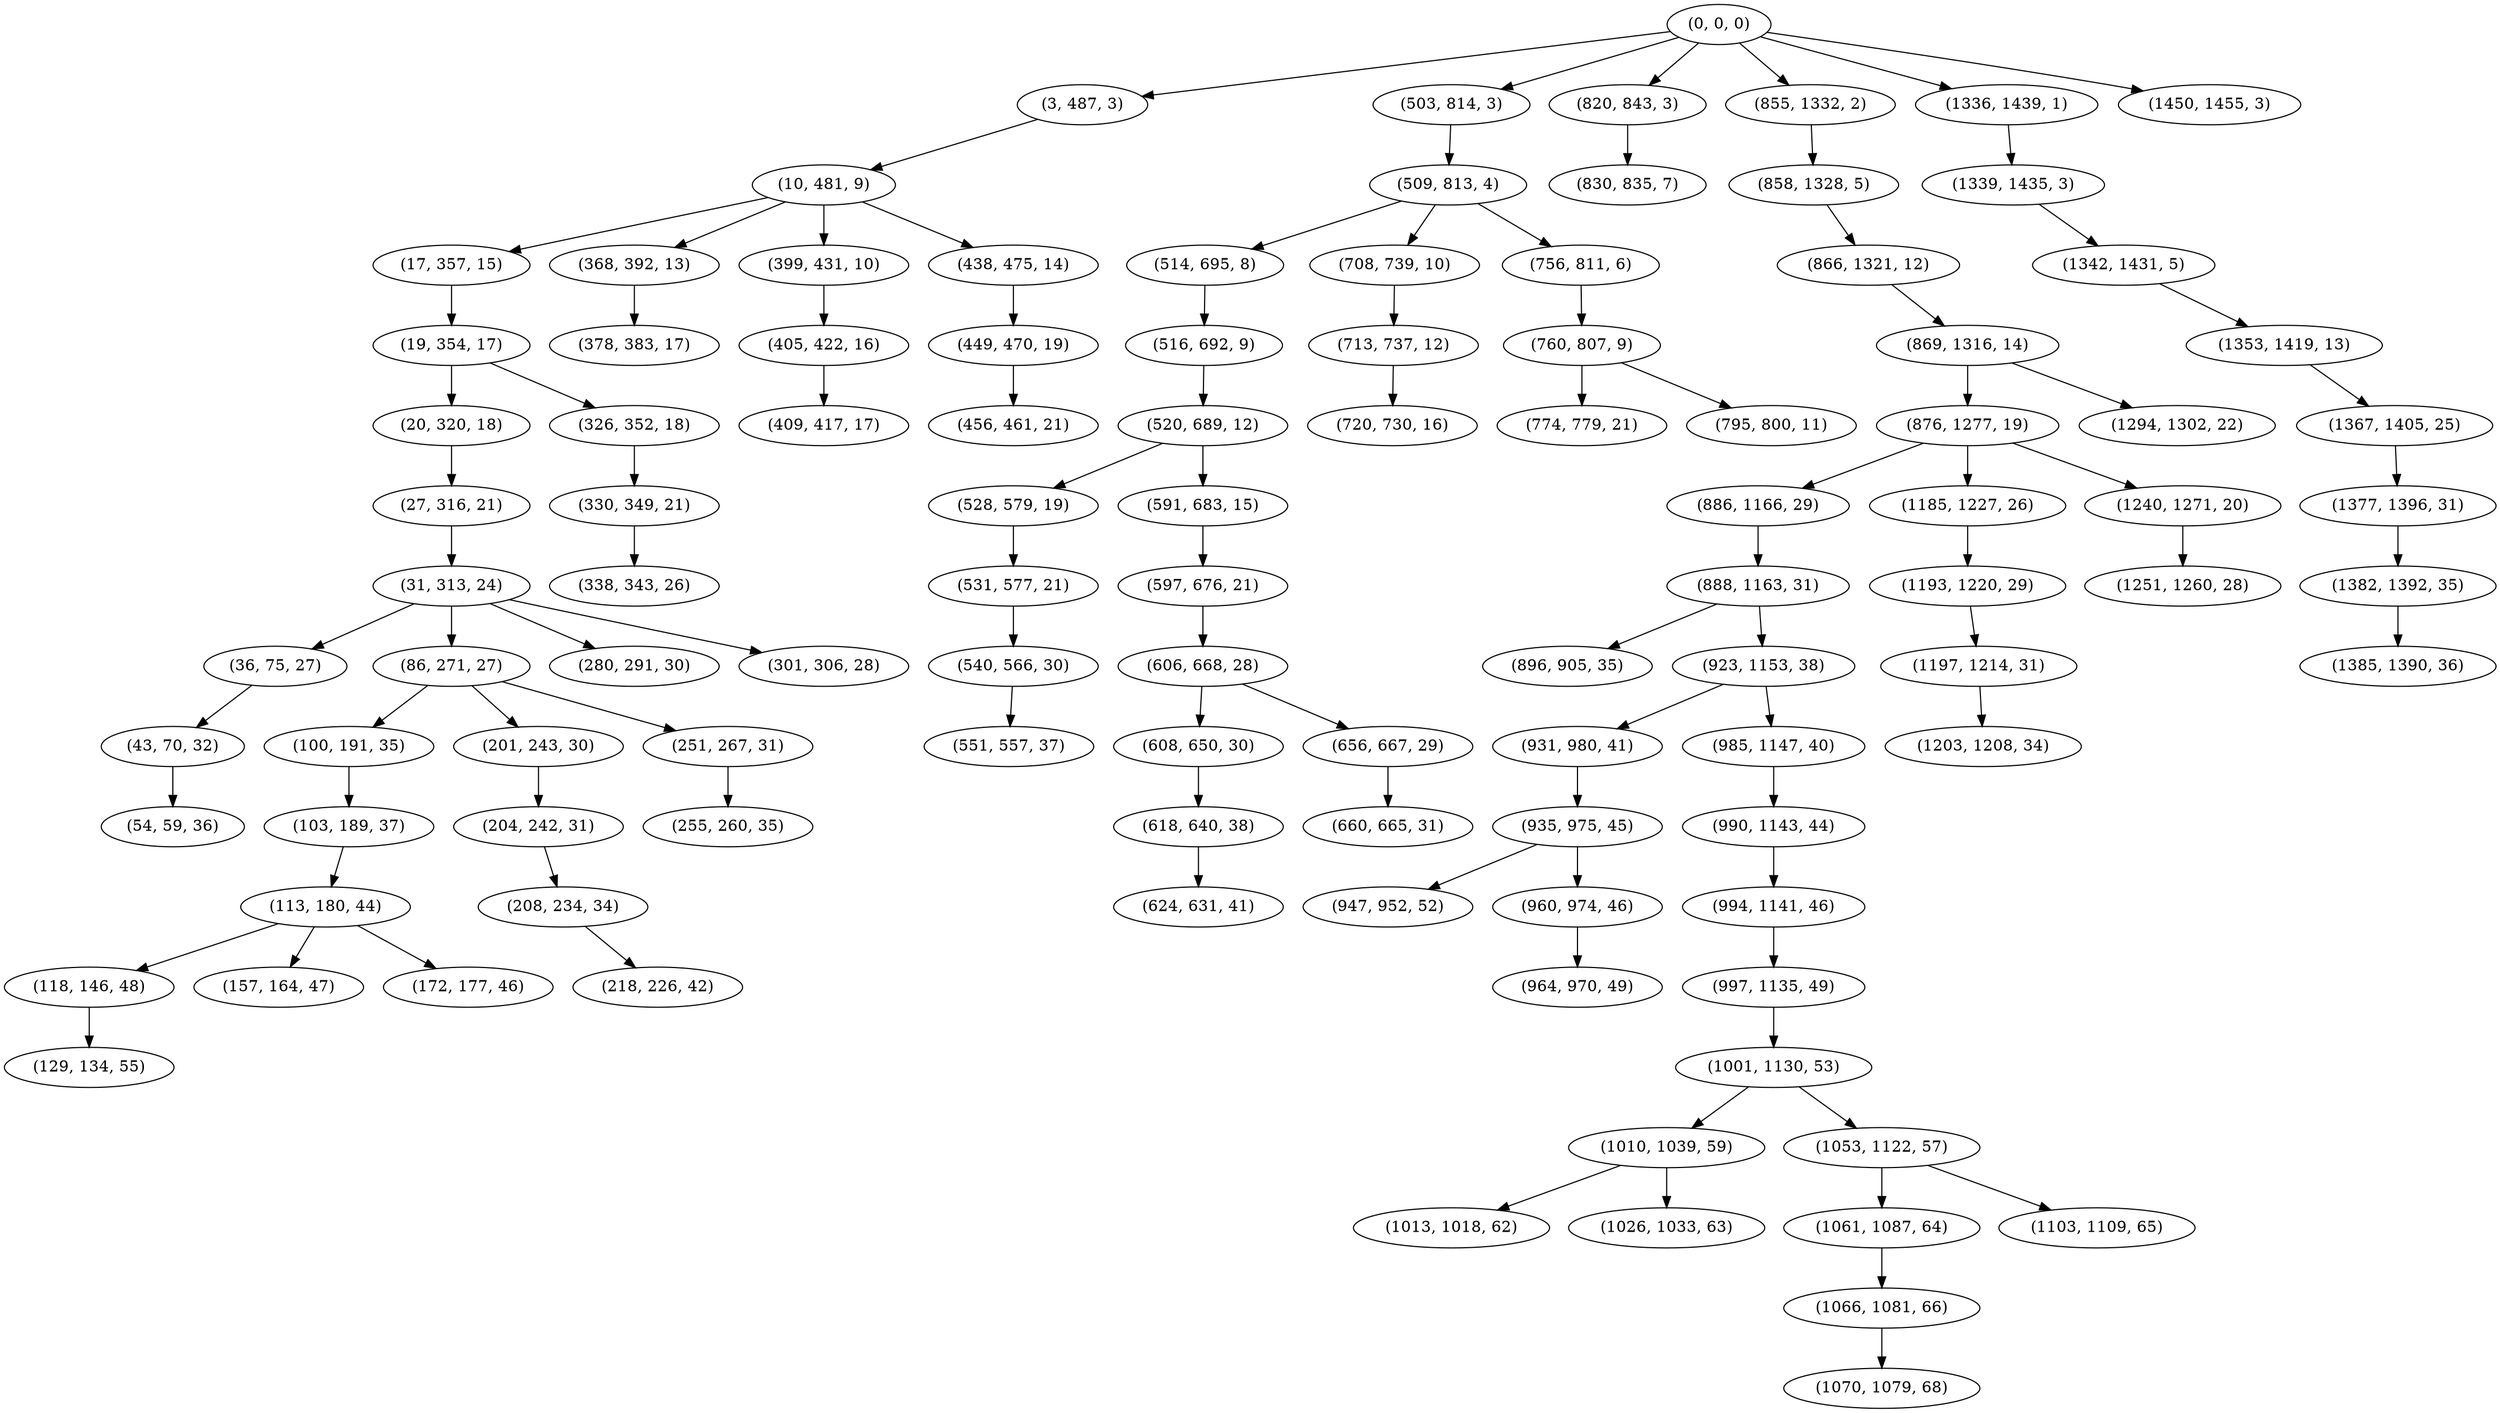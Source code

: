 digraph tree {
    "(0, 0, 0)";
    "(3, 487, 3)";
    "(10, 481, 9)";
    "(17, 357, 15)";
    "(19, 354, 17)";
    "(20, 320, 18)";
    "(27, 316, 21)";
    "(31, 313, 24)";
    "(36, 75, 27)";
    "(43, 70, 32)";
    "(54, 59, 36)";
    "(86, 271, 27)";
    "(100, 191, 35)";
    "(103, 189, 37)";
    "(113, 180, 44)";
    "(118, 146, 48)";
    "(129, 134, 55)";
    "(157, 164, 47)";
    "(172, 177, 46)";
    "(201, 243, 30)";
    "(204, 242, 31)";
    "(208, 234, 34)";
    "(218, 226, 42)";
    "(251, 267, 31)";
    "(255, 260, 35)";
    "(280, 291, 30)";
    "(301, 306, 28)";
    "(326, 352, 18)";
    "(330, 349, 21)";
    "(338, 343, 26)";
    "(368, 392, 13)";
    "(378, 383, 17)";
    "(399, 431, 10)";
    "(405, 422, 16)";
    "(409, 417, 17)";
    "(438, 475, 14)";
    "(449, 470, 19)";
    "(456, 461, 21)";
    "(503, 814, 3)";
    "(509, 813, 4)";
    "(514, 695, 8)";
    "(516, 692, 9)";
    "(520, 689, 12)";
    "(528, 579, 19)";
    "(531, 577, 21)";
    "(540, 566, 30)";
    "(551, 557, 37)";
    "(591, 683, 15)";
    "(597, 676, 21)";
    "(606, 668, 28)";
    "(608, 650, 30)";
    "(618, 640, 38)";
    "(624, 631, 41)";
    "(656, 667, 29)";
    "(660, 665, 31)";
    "(708, 739, 10)";
    "(713, 737, 12)";
    "(720, 730, 16)";
    "(756, 811, 6)";
    "(760, 807, 9)";
    "(774, 779, 21)";
    "(795, 800, 11)";
    "(820, 843, 3)";
    "(830, 835, 7)";
    "(855, 1332, 2)";
    "(858, 1328, 5)";
    "(866, 1321, 12)";
    "(869, 1316, 14)";
    "(876, 1277, 19)";
    "(886, 1166, 29)";
    "(888, 1163, 31)";
    "(896, 905, 35)";
    "(923, 1153, 38)";
    "(931, 980, 41)";
    "(935, 975, 45)";
    "(947, 952, 52)";
    "(960, 974, 46)";
    "(964, 970, 49)";
    "(985, 1147, 40)";
    "(990, 1143, 44)";
    "(994, 1141, 46)";
    "(997, 1135, 49)";
    "(1001, 1130, 53)";
    "(1010, 1039, 59)";
    "(1013, 1018, 62)";
    "(1026, 1033, 63)";
    "(1053, 1122, 57)";
    "(1061, 1087, 64)";
    "(1066, 1081, 66)";
    "(1070, 1079, 68)";
    "(1103, 1109, 65)";
    "(1185, 1227, 26)";
    "(1193, 1220, 29)";
    "(1197, 1214, 31)";
    "(1203, 1208, 34)";
    "(1240, 1271, 20)";
    "(1251, 1260, 28)";
    "(1294, 1302, 22)";
    "(1336, 1439, 1)";
    "(1339, 1435, 3)";
    "(1342, 1431, 5)";
    "(1353, 1419, 13)";
    "(1367, 1405, 25)";
    "(1377, 1396, 31)";
    "(1382, 1392, 35)";
    "(1385, 1390, 36)";
    "(1450, 1455, 3)";
    "(0, 0, 0)" -> "(3, 487, 3)";
    "(0, 0, 0)" -> "(503, 814, 3)";
    "(0, 0, 0)" -> "(820, 843, 3)";
    "(0, 0, 0)" -> "(855, 1332, 2)";
    "(0, 0, 0)" -> "(1336, 1439, 1)";
    "(0, 0, 0)" -> "(1450, 1455, 3)";
    "(3, 487, 3)" -> "(10, 481, 9)";
    "(10, 481, 9)" -> "(17, 357, 15)";
    "(10, 481, 9)" -> "(368, 392, 13)";
    "(10, 481, 9)" -> "(399, 431, 10)";
    "(10, 481, 9)" -> "(438, 475, 14)";
    "(17, 357, 15)" -> "(19, 354, 17)";
    "(19, 354, 17)" -> "(20, 320, 18)";
    "(19, 354, 17)" -> "(326, 352, 18)";
    "(20, 320, 18)" -> "(27, 316, 21)";
    "(27, 316, 21)" -> "(31, 313, 24)";
    "(31, 313, 24)" -> "(36, 75, 27)";
    "(31, 313, 24)" -> "(86, 271, 27)";
    "(31, 313, 24)" -> "(280, 291, 30)";
    "(31, 313, 24)" -> "(301, 306, 28)";
    "(36, 75, 27)" -> "(43, 70, 32)";
    "(43, 70, 32)" -> "(54, 59, 36)";
    "(86, 271, 27)" -> "(100, 191, 35)";
    "(86, 271, 27)" -> "(201, 243, 30)";
    "(86, 271, 27)" -> "(251, 267, 31)";
    "(100, 191, 35)" -> "(103, 189, 37)";
    "(103, 189, 37)" -> "(113, 180, 44)";
    "(113, 180, 44)" -> "(118, 146, 48)";
    "(113, 180, 44)" -> "(157, 164, 47)";
    "(113, 180, 44)" -> "(172, 177, 46)";
    "(118, 146, 48)" -> "(129, 134, 55)";
    "(201, 243, 30)" -> "(204, 242, 31)";
    "(204, 242, 31)" -> "(208, 234, 34)";
    "(208, 234, 34)" -> "(218, 226, 42)";
    "(251, 267, 31)" -> "(255, 260, 35)";
    "(326, 352, 18)" -> "(330, 349, 21)";
    "(330, 349, 21)" -> "(338, 343, 26)";
    "(368, 392, 13)" -> "(378, 383, 17)";
    "(399, 431, 10)" -> "(405, 422, 16)";
    "(405, 422, 16)" -> "(409, 417, 17)";
    "(438, 475, 14)" -> "(449, 470, 19)";
    "(449, 470, 19)" -> "(456, 461, 21)";
    "(503, 814, 3)" -> "(509, 813, 4)";
    "(509, 813, 4)" -> "(514, 695, 8)";
    "(509, 813, 4)" -> "(708, 739, 10)";
    "(509, 813, 4)" -> "(756, 811, 6)";
    "(514, 695, 8)" -> "(516, 692, 9)";
    "(516, 692, 9)" -> "(520, 689, 12)";
    "(520, 689, 12)" -> "(528, 579, 19)";
    "(520, 689, 12)" -> "(591, 683, 15)";
    "(528, 579, 19)" -> "(531, 577, 21)";
    "(531, 577, 21)" -> "(540, 566, 30)";
    "(540, 566, 30)" -> "(551, 557, 37)";
    "(591, 683, 15)" -> "(597, 676, 21)";
    "(597, 676, 21)" -> "(606, 668, 28)";
    "(606, 668, 28)" -> "(608, 650, 30)";
    "(606, 668, 28)" -> "(656, 667, 29)";
    "(608, 650, 30)" -> "(618, 640, 38)";
    "(618, 640, 38)" -> "(624, 631, 41)";
    "(656, 667, 29)" -> "(660, 665, 31)";
    "(708, 739, 10)" -> "(713, 737, 12)";
    "(713, 737, 12)" -> "(720, 730, 16)";
    "(756, 811, 6)" -> "(760, 807, 9)";
    "(760, 807, 9)" -> "(774, 779, 21)";
    "(760, 807, 9)" -> "(795, 800, 11)";
    "(820, 843, 3)" -> "(830, 835, 7)";
    "(855, 1332, 2)" -> "(858, 1328, 5)";
    "(858, 1328, 5)" -> "(866, 1321, 12)";
    "(866, 1321, 12)" -> "(869, 1316, 14)";
    "(869, 1316, 14)" -> "(876, 1277, 19)";
    "(869, 1316, 14)" -> "(1294, 1302, 22)";
    "(876, 1277, 19)" -> "(886, 1166, 29)";
    "(876, 1277, 19)" -> "(1185, 1227, 26)";
    "(876, 1277, 19)" -> "(1240, 1271, 20)";
    "(886, 1166, 29)" -> "(888, 1163, 31)";
    "(888, 1163, 31)" -> "(896, 905, 35)";
    "(888, 1163, 31)" -> "(923, 1153, 38)";
    "(923, 1153, 38)" -> "(931, 980, 41)";
    "(923, 1153, 38)" -> "(985, 1147, 40)";
    "(931, 980, 41)" -> "(935, 975, 45)";
    "(935, 975, 45)" -> "(947, 952, 52)";
    "(935, 975, 45)" -> "(960, 974, 46)";
    "(960, 974, 46)" -> "(964, 970, 49)";
    "(985, 1147, 40)" -> "(990, 1143, 44)";
    "(990, 1143, 44)" -> "(994, 1141, 46)";
    "(994, 1141, 46)" -> "(997, 1135, 49)";
    "(997, 1135, 49)" -> "(1001, 1130, 53)";
    "(1001, 1130, 53)" -> "(1010, 1039, 59)";
    "(1001, 1130, 53)" -> "(1053, 1122, 57)";
    "(1010, 1039, 59)" -> "(1013, 1018, 62)";
    "(1010, 1039, 59)" -> "(1026, 1033, 63)";
    "(1053, 1122, 57)" -> "(1061, 1087, 64)";
    "(1053, 1122, 57)" -> "(1103, 1109, 65)";
    "(1061, 1087, 64)" -> "(1066, 1081, 66)";
    "(1066, 1081, 66)" -> "(1070, 1079, 68)";
    "(1185, 1227, 26)" -> "(1193, 1220, 29)";
    "(1193, 1220, 29)" -> "(1197, 1214, 31)";
    "(1197, 1214, 31)" -> "(1203, 1208, 34)";
    "(1240, 1271, 20)" -> "(1251, 1260, 28)";
    "(1336, 1439, 1)" -> "(1339, 1435, 3)";
    "(1339, 1435, 3)" -> "(1342, 1431, 5)";
    "(1342, 1431, 5)" -> "(1353, 1419, 13)";
    "(1353, 1419, 13)" -> "(1367, 1405, 25)";
    "(1367, 1405, 25)" -> "(1377, 1396, 31)";
    "(1377, 1396, 31)" -> "(1382, 1392, 35)";
    "(1382, 1392, 35)" -> "(1385, 1390, 36)";
}
